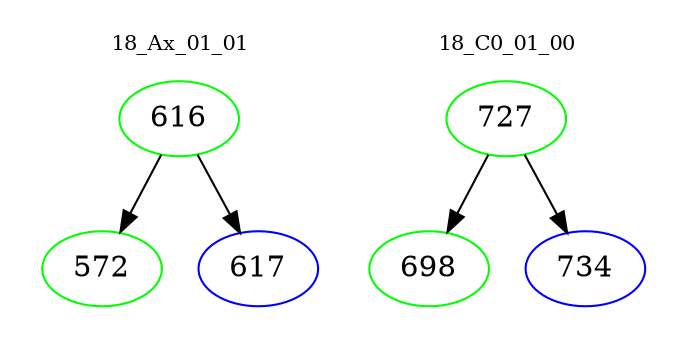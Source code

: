 digraph{
subgraph cluster_0 {
color = white
label = "18_Ax_01_01";
fontsize=10;
T0_616 [label="616", color="green"]
T0_616 -> T0_572 [color="black"]
T0_572 [label="572", color="green"]
T0_616 -> T0_617 [color="black"]
T0_617 [label="617", color="blue"]
}
subgraph cluster_1 {
color = white
label = "18_C0_01_00";
fontsize=10;
T1_727 [label="727", color="green"]
T1_727 -> T1_698 [color="black"]
T1_698 [label="698", color="green"]
T1_727 -> T1_734 [color="black"]
T1_734 [label="734", color="blue"]
}
}

